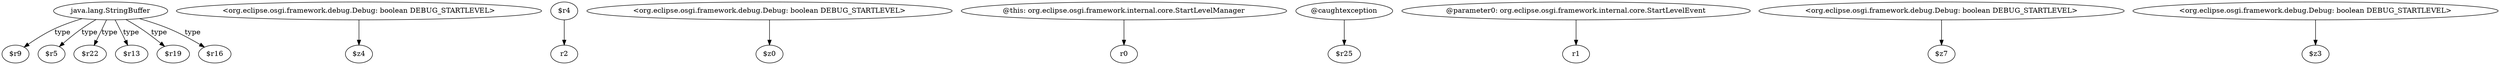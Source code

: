 digraph g {
0[label="java.lang.StringBuffer"]
1[label="$r9"]
0->1[label="type"]
2[label="<org.eclipse.osgi.framework.debug.Debug: boolean DEBUG_STARTLEVEL>"]
3[label="$z4"]
2->3[label=""]
4[label="$r4"]
5[label="r2"]
4->5[label=""]
6[label="<org.eclipse.osgi.framework.debug.Debug: boolean DEBUG_STARTLEVEL>"]
7[label="$z0"]
6->7[label=""]
8[label="$r5"]
0->8[label="type"]
9[label="@this: org.eclipse.osgi.framework.internal.core.StartLevelManager"]
10[label="r0"]
9->10[label=""]
11[label="$r22"]
0->11[label="type"]
12[label="@caughtexception"]
13[label="$r25"]
12->13[label=""]
14[label="$r13"]
0->14[label="type"]
15[label="@parameter0: org.eclipse.osgi.framework.internal.core.StartLevelEvent"]
16[label="r1"]
15->16[label=""]
17[label="$r19"]
0->17[label="type"]
18[label="<org.eclipse.osgi.framework.debug.Debug: boolean DEBUG_STARTLEVEL>"]
19[label="$z7"]
18->19[label=""]
20[label="<org.eclipse.osgi.framework.debug.Debug: boolean DEBUG_STARTLEVEL>"]
21[label="$z3"]
20->21[label=""]
22[label="$r16"]
0->22[label="type"]
}